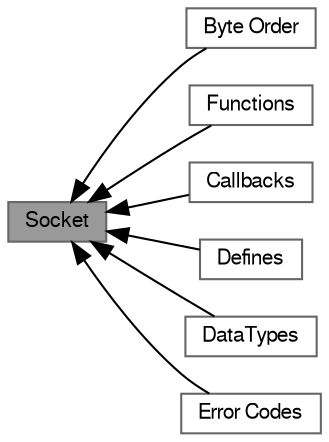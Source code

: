 digraph "Socket"
{
 // LATEX_PDF_SIZE
  bgcolor="transparent";
  edge [fontname=FreeSans,fontsize=10,labelfontname=FreeSans,labelfontsize=10];
  node [fontname=FreeSans,fontsize=10,shape=box,height=0.2,width=0.4];
  rankdir=LR;
  Node7 [label="Byte Order",height=0.2,width=0.4,color="grey40", fillcolor="white", style="filled",URL="$group___s_o_c_k_e_t_b_y_t_e_o_r_d_e_r.html",tooltip="The following list of macros are used to convert between host representation and network byte order."];
  Node6 [label="Functions",height=0.2,width=0.4,color="grey40", fillcolor="white", style="filled",URL="$group___socket_a_p_i.html",tooltip=" "];
  Node5 [label="Callbacks",height=0.2,width=0.4,color="grey40", fillcolor="white", style="filled",URL="$group___socket_callbacks.html",tooltip=" "];
  Node2 [label="Defines",height=0.2,width=0.4,color="grey40", fillcolor="white", style="filled",URL="$group___socket_defines.html",tooltip=" "];
  Node4 [label="DataTypes",height=0.2,width=0.4,color="grey40", fillcolor="white", style="filled",URL="$group___socket_enums.html",tooltip="Specific Enumeration-typedefs used for socket operations."];
  Node3 [label="Error Codes",height=0.2,width=0.4,color="grey40", fillcolor="white", style="filled",URL="$group___socket_error_code.html",tooltip="The following list of macros are used to define the possible error codes."];
  Node1 [label="Socket",height=0.2,width=0.4,color="gray40", fillcolor="grey60", style="filled", fontcolor="black",tooltip="BSD compatible socket interface between the host layer and the network protocol stacks in the firmwar..."];
  Node1->Node2 [shape=plaintext, dir="back", style="solid"];
  Node1->Node3 [shape=plaintext, dir="back", style="solid"];
  Node1->Node4 [shape=plaintext, dir="back", style="solid"];
  Node1->Node5 [shape=plaintext, dir="back", style="solid"];
  Node1->Node6 [shape=plaintext, dir="back", style="solid"];
  Node1->Node7 [shape=plaintext, dir="back", style="solid"];
}
